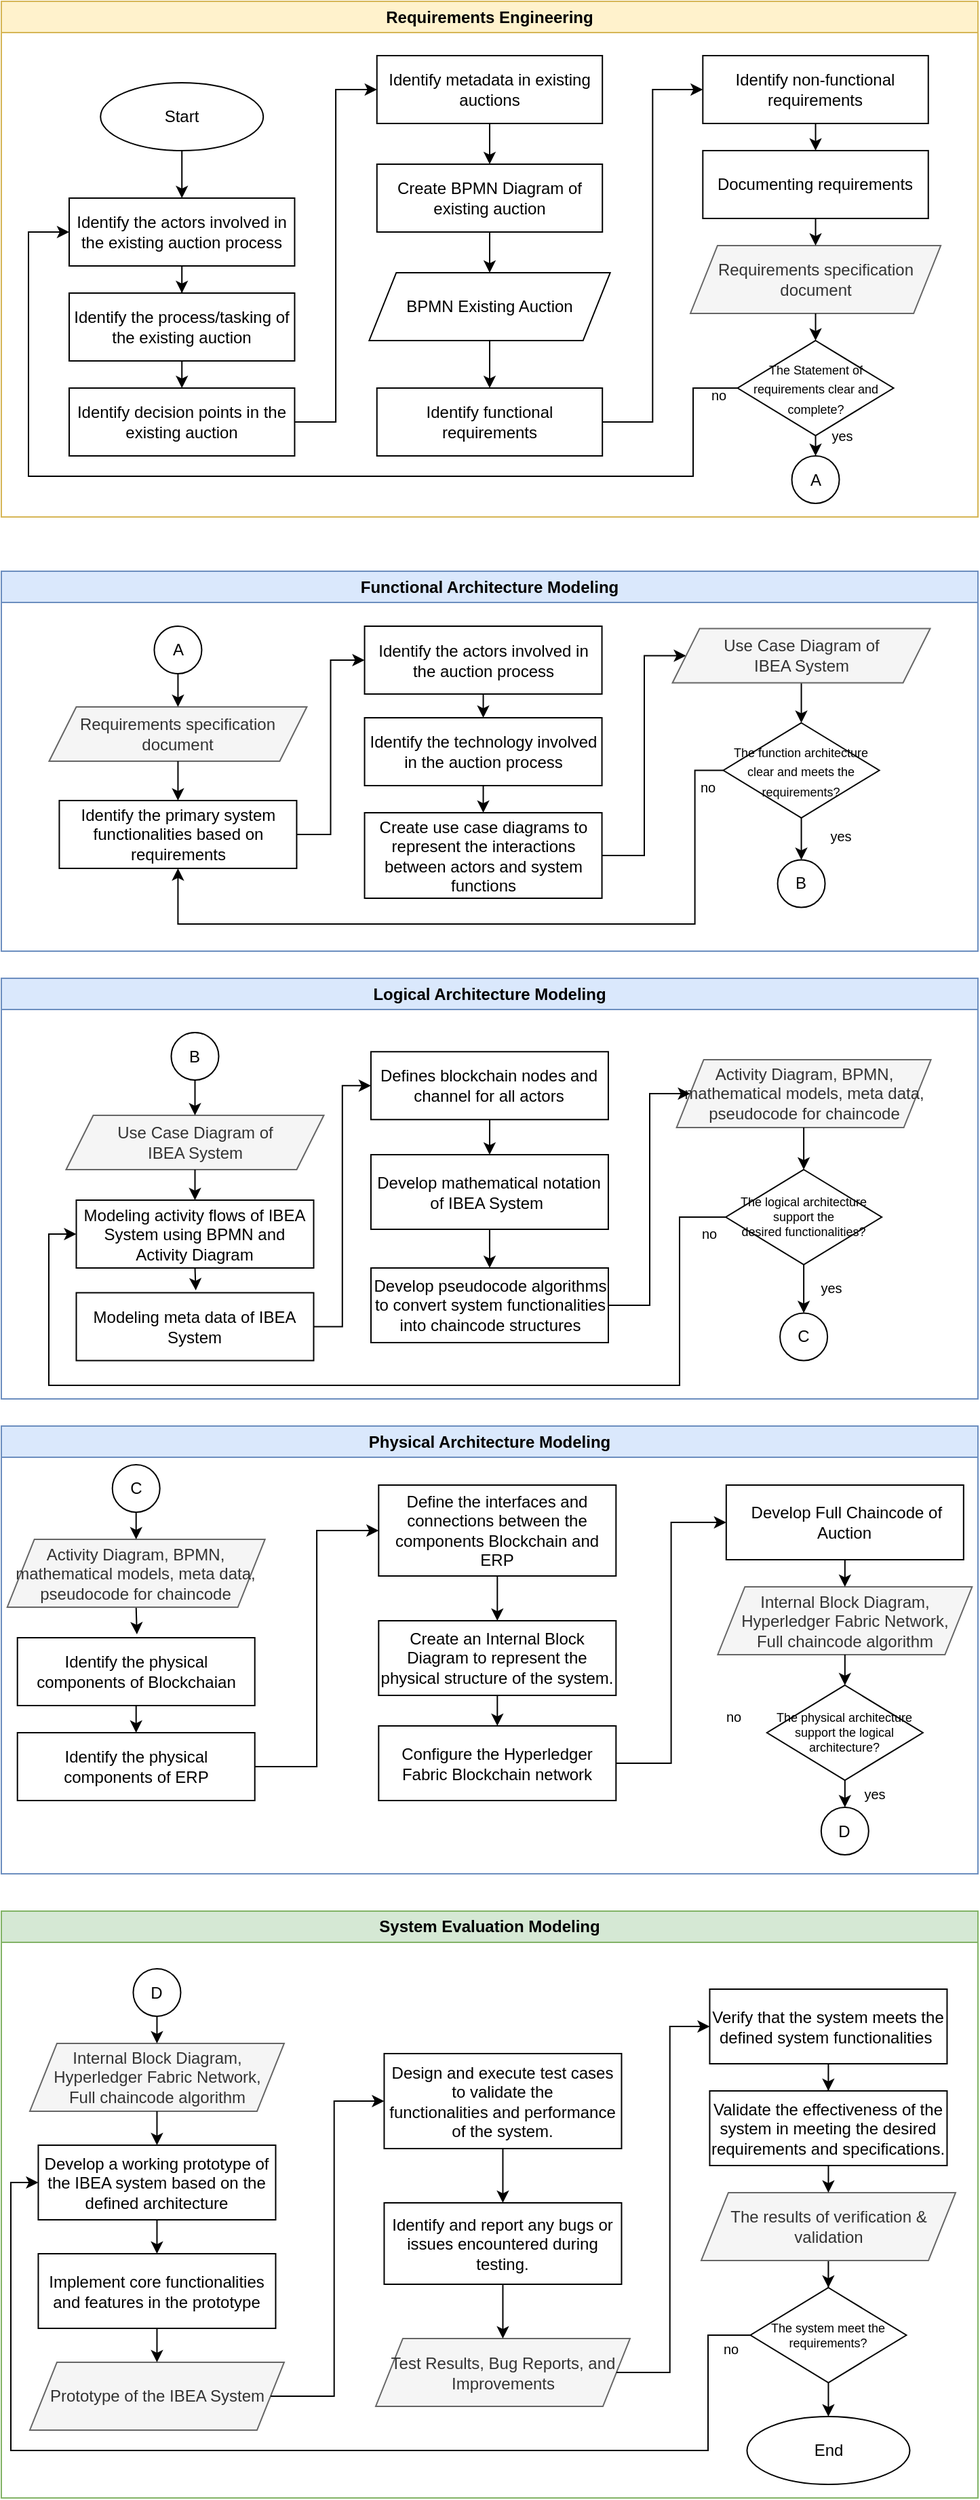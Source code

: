 <mxfile version="21.5.2" type="github">
  <diagram id="9HLhW9o5Pn7bnSsW2eLf" name="Page-1">
    <mxGraphModel dx="1400" dy="831" grid="1" gridSize="10" guides="1" tooltips="1" connect="1" arrows="1" fold="1" page="1" pageScale="1" pageWidth="850" pageHeight="1100" math="0" shadow="0">
      <root>
        <mxCell id="0" />
        <mxCell id="1" parent="0" />
        <mxCell id="Ch7uVPKcHcK4L7EG8idV-31" value="Functional Architecture Modeling" style="swimlane;whiteSpace=wrap;html=1;fillColor=#dae8fc;strokeColor=#6c8ebf;" vertex="1" parent="1">
          <mxGeometry x="330" y="500" width="720" height="280" as="geometry" />
        </mxCell>
        <mxCell id="Ch7uVPKcHcK4L7EG8idV-63" style="edgeStyle=elbowEdgeStyle;rounded=0;orthogonalLoop=1;jettySize=auto;html=1;exitX=1;exitY=0.5;exitDx=0;exitDy=0;entryX=0;entryY=0.5;entryDx=0;entryDy=0;" edge="1" parent="Ch7uVPKcHcK4L7EG8idV-31" source="fIBdzFH7qDZZ9BTydfWF-40" target="fIBdzFH7qDZZ9BTydfWF-50">
          <mxGeometry relative="1" as="geometry" />
        </mxCell>
        <mxCell id="fIBdzFH7qDZZ9BTydfWF-40" value="Create use case diagrams to represent the interactions between actors and system functions" style="rounded=0;whiteSpace=wrap;html=1;" parent="Ch7uVPKcHcK4L7EG8idV-31" vertex="1">
          <mxGeometry x="267.78" y="178" width="175" height="63" as="geometry" />
        </mxCell>
        <mxCell id="fIBdzFH7qDZZ9BTydfWF-42" value="A" style="ellipse;whiteSpace=wrap;html=1;aspect=fixed;" parent="Ch7uVPKcHcK4L7EG8idV-31" vertex="1">
          <mxGeometry x="112.72" y="40.5" width="35" height="35" as="geometry" />
        </mxCell>
        <mxCell id="fIBdzFH7qDZZ9BTydfWF-44" value="&lt;div&gt;Requirements specification document&lt;br&gt;&lt;/div&gt;" style="shape=parallelogram;perimeter=parallelogramPerimeter;whiteSpace=wrap;html=1;fixedSize=1;fillColor=#f5f5f5;fontColor=#333333;strokeColor=#666666;" parent="Ch7uVPKcHcK4L7EG8idV-31" vertex="1">
          <mxGeometry x="35.22" y="100" width="190" height="40" as="geometry" />
        </mxCell>
        <mxCell id="fIBdzFH7qDZZ9BTydfWF-41" style="edgeStyle=orthogonalEdgeStyle;rounded=0;orthogonalLoop=1;jettySize=auto;html=1;exitX=0.5;exitY=1;exitDx=0;exitDy=0;entryX=0.5;entryY=0;entryDx=0;entryDy=0;" parent="Ch7uVPKcHcK4L7EG8idV-31" source="fIBdzFH7qDZZ9BTydfWF-42" target="fIBdzFH7qDZZ9BTydfWF-44" edge="1">
          <mxGeometry relative="1" as="geometry" />
        </mxCell>
        <mxCell id="Ch7uVPKcHcK4L7EG8idV-59" style="edgeStyle=orthogonalEdgeStyle;rounded=0;orthogonalLoop=1;jettySize=auto;html=1;exitX=1;exitY=0.5;exitDx=0;exitDy=0;entryX=0;entryY=0.5;entryDx=0;entryDy=0;" edge="1" parent="Ch7uVPKcHcK4L7EG8idV-31" source="fIBdzFH7qDZZ9BTydfWF-46" target="fIBdzFH7qDZZ9BTydfWF-61">
          <mxGeometry relative="1" as="geometry" />
        </mxCell>
        <mxCell id="fIBdzFH7qDZZ9BTydfWF-46" value="Identify the primary system functionalities based on requirements" style="rounded=0;whiteSpace=wrap;html=1;" parent="Ch7uVPKcHcK4L7EG8idV-31" vertex="1">
          <mxGeometry x="42.72" y="169" width="175" height="50" as="geometry" />
        </mxCell>
        <mxCell id="fIBdzFH7qDZZ9BTydfWF-43" style="edgeStyle=orthogonalEdgeStyle;rounded=0;orthogonalLoop=1;jettySize=auto;html=1;exitX=0.5;exitY=1;exitDx=0;exitDy=0;entryX=0.5;entryY=0;entryDx=0;entryDy=0;" parent="Ch7uVPKcHcK4L7EG8idV-31" source="fIBdzFH7qDZZ9BTydfWF-44" target="fIBdzFH7qDZZ9BTydfWF-46" edge="1">
          <mxGeometry relative="1" as="geometry" />
        </mxCell>
        <mxCell id="Ch7uVPKcHcK4L7EG8idV-64" style="edgeStyle=orthogonalEdgeStyle;rounded=0;orthogonalLoop=1;jettySize=auto;html=1;exitX=0;exitY=0.5;exitDx=0;exitDy=0;entryX=0.5;entryY=1;entryDx=0;entryDy=0;" edge="1" parent="Ch7uVPKcHcK4L7EG8idV-31" source="fIBdzFH7qDZZ9BTydfWF-48" target="fIBdzFH7qDZZ9BTydfWF-46">
          <mxGeometry relative="1" as="geometry">
            <Array as="points">
              <mxPoint x="511.28" y="147" />
              <mxPoint x="511.28" y="260" />
              <mxPoint x="130.28" y="260" />
            </Array>
          </mxGeometry>
        </mxCell>
        <mxCell id="fIBdzFH7qDZZ9BTydfWF-48" value="&lt;font style=&quot;font-size: 9px;&quot;&gt;The function architecture&lt;br&gt;clear and meets the requirements?&lt;/font&gt;" style="rhombus;whiteSpace=wrap;html=1;" parent="Ch7uVPKcHcK4L7EG8idV-31" vertex="1">
          <mxGeometry x="532.28" y="111.75" width="115" height="70" as="geometry" />
        </mxCell>
        <mxCell id="fIBdzFH7qDZZ9BTydfWF-73" style="edgeStyle=orthogonalEdgeStyle;rounded=0;orthogonalLoop=1;jettySize=auto;html=1;exitX=0.5;exitY=1;exitDx=0;exitDy=0;entryX=0.5;entryY=0;entryDx=0;entryDy=0;" parent="Ch7uVPKcHcK4L7EG8idV-31" source="fIBdzFH7qDZZ9BTydfWF-50" target="fIBdzFH7qDZZ9BTydfWF-48" edge="1">
          <mxGeometry relative="1" as="geometry" />
        </mxCell>
        <mxCell id="fIBdzFH7qDZZ9BTydfWF-50" value="&lt;div&gt;Use Case Diagram of&lt;/div&gt;&lt;div&gt;IBEA System&lt;/div&gt;" style="shape=parallelogram;perimeter=parallelogramPerimeter;whiteSpace=wrap;html=1;fixedSize=1;fillColor=#f5f5f5;fontColor=#333333;strokeColor=#666666;" parent="Ch7uVPKcHcK4L7EG8idV-31" vertex="1">
          <mxGeometry x="494.78" y="42.25" width="190" height="40" as="geometry" />
        </mxCell>
        <mxCell id="fIBdzFH7qDZZ9BTydfWF-51" value="&lt;font style=&quot;font-size: 10px;&quot;&gt;yes&lt;/font&gt;" style="text;html=1;align=center;verticalAlign=middle;whiteSpace=wrap;rounded=0;" parent="Ch7uVPKcHcK4L7EG8idV-31" vertex="1">
          <mxGeometry x="607.28" y="185" width="23.5" height="20" as="geometry" />
        </mxCell>
        <mxCell id="fIBdzFH7qDZZ9BTydfWF-52" value="&lt;font style=&quot;font-size: 10px;&quot;&gt;no&lt;/font&gt;" style="text;html=1;align=center;verticalAlign=middle;whiteSpace=wrap;rounded=0;" parent="Ch7uVPKcHcK4L7EG8idV-31" vertex="1">
          <mxGeometry x="508.78" y="149" width="23.5" height="20" as="geometry" />
        </mxCell>
        <mxCell id="fIBdzFH7qDZZ9BTydfWF-61" value="Identify the actors involved in the auction process" style="rounded=0;whiteSpace=wrap;html=1;" parent="Ch7uVPKcHcK4L7EG8idV-31" vertex="1">
          <mxGeometry x="267.78" y="40.5" width="175" height="50" as="geometry" />
        </mxCell>
        <mxCell id="Ch7uVPKcHcK4L7EG8idV-60" style="edgeStyle=orthogonalEdgeStyle;rounded=0;orthogonalLoop=1;jettySize=auto;html=1;exitX=0.5;exitY=1;exitDx=0;exitDy=0;entryX=0.5;entryY=0;entryDx=0;entryDy=0;" edge="1" parent="Ch7uVPKcHcK4L7EG8idV-31" source="fIBdzFH7qDZZ9BTydfWF-62" target="fIBdzFH7qDZZ9BTydfWF-40">
          <mxGeometry relative="1" as="geometry" />
        </mxCell>
        <mxCell id="fIBdzFH7qDZZ9BTydfWF-62" value="Identify the technology involved in the auction process" style="rounded=0;whiteSpace=wrap;html=1;" parent="Ch7uVPKcHcK4L7EG8idV-31" vertex="1">
          <mxGeometry x="267.78" y="108" width="175" height="50" as="geometry" />
        </mxCell>
        <mxCell id="fIBdzFH7qDZZ9BTydfWF-69" style="edgeStyle=orthogonalEdgeStyle;rounded=0;orthogonalLoop=1;jettySize=auto;html=1;exitX=0.5;exitY=1;exitDx=0;exitDy=0;entryX=0.5;entryY=0;entryDx=0;entryDy=0;" parent="Ch7uVPKcHcK4L7EG8idV-31" source="fIBdzFH7qDZZ9BTydfWF-61" target="fIBdzFH7qDZZ9BTydfWF-62" edge="1">
          <mxGeometry relative="1" as="geometry" />
        </mxCell>
        <mxCell id="fIBdzFH7qDZZ9BTydfWF-104" value="B" style="ellipse;whiteSpace=wrap;html=1;aspect=fixed;" parent="Ch7uVPKcHcK4L7EG8idV-31" vertex="1">
          <mxGeometry x="572.28" y="212.75" width="35" height="35" as="geometry" />
        </mxCell>
        <mxCell id="fIBdzFH7qDZZ9BTydfWF-105" style="edgeStyle=orthogonalEdgeStyle;rounded=0;orthogonalLoop=1;jettySize=auto;html=1;exitX=0.5;exitY=1;exitDx=0;exitDy=0;entryX=0.5;entryY=0;entryDx=0;entryDy=0;" parent="Ch7uVPKcHcK4L7EG8idV-31" source="fIBdzFH7qDZZ9BTydfWF-48" target="fIBdzFH7qDZZ9BTydfWF-104" edge="1">
          <mxGeometry relative="1" as="geometry">
            <mxPoint x="590.203" y="202.0" as="targetPoint" />
          </mxGeometry>
        </mxCell>
        <mxCell id="Ch7uVPKcHcK4L7EG8idV-20" value="Requirements Engineering" style="swimlane;whiteSpace=wrap;html=1;fillColor=#fff2cc;strokeColor=#d6b656;" vertex="1" parent="1">
          <mxGeometry x="330" y="80" width="720" height="380" as="geometry" />
        </mxCell>
        <mxCell id="Ch7uVPKcHcK4L7EG8idV-159" style="edgeStyle=orthogonalEdgeStyle;rounded=0;orthogonalLoop=1;jettySize=auto;html=1;exitX=0.5;exitY=1;exitDx=0;exitDy=0;" edge="1" parent="Ch7uVPKcHcK4L7EG8idV-20" source="Ch7uVPKcHcK4L7EG8idV-5" target="Ch7uVPKcHcK4L7EG8idV-7">
          <mxGeometry relative="1" as="geometry" />
        </mxCell>
        <mxCell id="Ch7uVPKcHcK4L7EG8idV-5" value="Identify metadata in existing auctions" style="rounded=0;whiteSpace=wrap;html=1;labelBorderColor=none;" vertex="1" parent="Ch7uVPKcHcK4L7EG8idV-20">
          <mxGeometry x="276.88" y="40" width="166.22" height="50" as="geometry" />
        </mxCell>
        <mxCell id="Ch7uVPKcHcK4L7EG8idV-7" value="Create BPMN Diagram of existing auction" style="rounded=0;whiteSpace=wrap;html=1;labelBorderColor=none;" vertex="1" parent="Ch7uVPKcHcK4L7EG8idV-20">
          <mxGeometry x="276.89" y="120" width="166.22" height="50" as="geometry" />
        </mxCell>
        <mxCell id="Ch7uVPKcHcK4L7EG8idV-56" style="edgeStyle=orthogonalEdgeStyle;rounded=0;orthogonalLoop=1;jettySize=auto;html=1;exitX=0.5;exitY=1;exitDx=0;exitDy=0;entryX=0.5;entryY=0;entryDx=0;entryDy=0;" edge="1" parent="Ch7uVPKcHcK4L7EG8idV-20" source="Ch7uVPKcHcK4L7EG8idV-8" target="Ch7uVPKcHcK4L7EG8idV-9">
          <mxGeometry relative="1" as="geometry" />
        </mxCell>
        <mxCell id="Ch7uVPKcHcK4L7EG8idV-8" value="&lt;div&gt;BPMN Existing Auction&lt;/div&gt;" style="shape=parallelogram;perimeter=parallelogramPerimeter;whiteSpace=wrap;html=1;fixedSize=1;" vertex="1" parent="Ch7uVPKcHcK4L7EG8idV-20">
          <mxGeometry x="271.16" y="200" width="177.69" height="50" as="geometry" />
        </mxCell>
        <mxCell id="Ch7uVPKcHcK4L7EG8idV-25" style="edgeStyle=orthogonalEdgeStyle;rounded=0;orthogonalLoop=1;jettySize=auto;html=1;exitX=0.5;exitY=1;exitDx=0;exitDy=0;entryX=0.5;entryY=0;entryDx=0;entryDy=0;" edge="1" parent="Ch7uVPKcHcK4L7EG8idV-20" source="Ch7uVPKcHcK4L7EG8idV-7" target="Ch7uVPKcHcK4L7EG8idV-8">
          <mxGeometry relative="1" as="geometry" />
        </mxCell>
        <mxCell id="Ch7uVPKcHcK4L7EG8idV-69" style="edgeStyle=orthogonalEdgeStyle;rounded=0;orthogonalLoop=1;jettySize=auto;html=1;exitX=1;exitY=0.5;exitDx=0;exitDy=0;entryX=0;entryY=0.5;entryDx=0;entryDy=0;" edge="1" parent="Ch7uVPKcHcK4L7EG8idV-20" source="Ch7uVPKcHcK4L7EG8idV-9" target="Ch7uVPKcHcK4L7EG8idV-10">
          <mxGeometry relative="1" as="geometry" />
        </mxCell>
        <mxCell id="Ch7uVPKcHcK4L7EG8idV-9" value="Identify functional requirements" style="rounded=0;whiteSpace=wrap;html=1;labelBorderColor=none;" vertex="1" parent="Ch7uVPKcHcK4L7EG8idV-20">
          <mxGeometry x="276.88" y="285" width="166.22" height="50" as="geometry" />
        </mxCell>
        <mxCell id="Ch7uVPKcHcK4L7EG8idV-70" style="edgeStyle=orthogonalEdgeStyle;rounded=0;orthogonalLoop=1;jettySize=auto;html=1;exitX=0.5;exitY=1;exitDx=0;exitDy=0;entryX=0.5;entryY=0;entryDx=0;entryDy=0;" edge="1" parent="Ch7uVPKcHcK4L7EG8idV-20" source="Ch7uVPKcHcK4L7EG8idV-10" target="Ch7uVPKcHcK4L7EG8idV-12">
          <mxGeometry relative="1" as="geometry" />
        </mxCell>
        <mxCell id="Ch7uVPKcHcK4L7EG8idV-10" value="Identify non-functional requirements" style="rounded=0;whiteSpace=wrap;html=1;labelBorderColor=none;" vertex="1" parent="Ch7uVPKcHcK4L7EG8idV-20">
          <mxGeometry x="517.16" y="40" width="166.22" height="50" as="geometry" />
        </mxCell>
        <mxCell id="Ch7uVPKcHcK4L7EG8idV-12" value="Documenting requirements" style="rounded=0;whiteSpace=wrap;html=1;labelBorderColor=none;" vertex="1" parent="Ch7uVPKcHcK4L7EG8idV-20">
          <mxGeometry x="517.16" y="110" width="166.22" height="50" as="geometry" />
        </mxCell>
        <mxCell id="Ch7uVPKcHcK4L7EG8idV-16" value="A" style="ellipse;whiteSpace=wrap;html=1;aspect=fixed;rotation=0;" vertex="1" parent="Ch7uVPKcHcK4L7EG8idV-20">
          <mxGeometry x="582.77" y="335" width="35" height="35" as="geometry" />
        </mxCell>
        <mxCell id="Ch7uVPKcHcK4L7EG8idV-15" value="&lt;font style=&quot;font-size: 9px;&quot;&gt;The Statement of requirements clear and complete?&lt;/font&gt;" style="rhombus;whiteSpace=wrap;html=1;" vertex="1" parent="Ch7uVPKcHcK4L7EG8idV-20">
          <mxGeometry x="542.77" y="250" width="115" height="70" as="geometry" />
        </mxCell>
        <mxCell id="Ch7uVPKcHcK4L7EG8idV-14" style="edgeStyle=orthogonalEdgeStyle;rounded=0;orthogonalLoop=1;jettySize=auto;html=1;exitX=0.5;exitY=1;exitDx=0;exitDy=0;entryX=0.5;entryY=0;entryDx=0;entryDy=0;" edge="1" parent="Ch7uVPKcHcK4L7EG8idV-20" source="Ch7uVPKcHcK4L7EG8idV-15" target="Ch7uVPKcHcK4L7EG8idV-16">
          <mxGeometry relative="1" as="geometry" />
        </mxCell>
        <mxCell id="Ch7uVPKcHcK4L7EG8idV-11" value="Requirements specification document" style="shape=parallelogram;perimeter=parallelogramPerimeter;whiteSpace=wrap;html=1;fixedSize=1;fillColor=#f5f5f5;fontColor=#333333;strokeColor=#666666;" vertex="1" parent="Ch7uVPKcHcK4L7EG8idV-20">
          <mxGeometry x="507.98" y="180" width="184.58" height="50" as="geometry" />
        </mxCell>
        <mxCell id="Ch7uVPKcHcK4L7EG8idV-19" style="edgeStyle=orthogonalEdgeStyle;rounded=0;orthogonalLoop=1;jettySize=auto;html=1;exitX=0.5;exitY=1;exitDx=0;exitDy=0;entryX=0.5;entryY=0;entryDx=0;entryDy=0;" edge="1" parent="Ch7uVPKcHcK4L7EG8idV-20" source="Ch7uVPKcHcK4L7EG8idV-11" target="Ch7uVPKcHcK4L7EG8idV-15">
          <mxGeometry relative="1" as="geometry" />
        </mxCell>
        <mxCell id="Ch7uVPKcHcK4L7EG8idV-54" style="edgeStyle=orthogonalEdgeStyle;rounded=0;orthogonalLoop=1;jettySize=auto;html=1;exitX=0.5;exitY=1;exitDx=0;exitDy=0;entryX=0.5;entryY=0;entryDx=0;entryDy=0;" edge="1" parent="Ch7uVPKcHcK4L7EG8idV-20" source="Ch7uVPKcHcK4L7EG8idV-12" target="Ch7uVPKcHcK4L7EG8idV-11">
          <mxGeometry relative="1" as="geometry" />
        </mxCell>
        <mxCell id="Ch7uVPKcHcK4L7EG8idV-18" value="&lt;font style=&quot;font-size: 10px;&quot;&gt;no&lt;/font&gt;" style="text;html=1;align=center;verticalAlign=middle;whiteSpace=wrap;rounded=0;" vertex="1" parent="Ch7uVPKcHcK4L7EG8idV-20">
          <mxGeometry x="517.16" y="280" width="23.5" height="20" as="geometry" />
        </mxCell>
        <mxCell id="Ch7uVPKcHcK4L7EG8idV-17" value="&lt;font style=&quot;font-size: 10px;&quot;&gt;yes&lt;/font&gt;" style="text;html=1;align=center;verticalAlign=middle;whiteSpace=wrap;rounded=0;" vertex="1" parent="Ch7uVPKcHcK4L7EG8idV-20">
          <mxGeometry x="608.01" y="310" width="23.5" height="20" as="geometry" />
        </mxCell>
        <mxCell id="Ch7uVPKcHcK4L7EG8idV-2" value="Identify the actors involved in the existing auction process" style="rounded=0;whiteSpace=wrap;html=1;labelBorderColor=none;" vertex="1" parent="Ch7uVPKcHcK4L7EG8idV-20">
          <mxGeometry x="50" y="145" width="166.22" height="50" as="geometry" />
        </mxCell>
        <mxCell id="Ch7uVPKcHcK4L7EG8idV-30" style="edgeStyle=orthogonalEdgeStyle;rounded=0;orthogonalLoop=1;jettySize=auto;html=1;exitX=0;exitY=0.5;exitDx=0;exitDy=0;entryX=0;entryY=0.5;entryDx=0;entryDy=0;" edge="1" parent="Ch7uVPKcHcK4L7EG8idV-20" source="Ch7uVPKcHcK4L7EG8idV-15" target="Ch7uVPKcHcK4L7EG8idV-2">
          <mxGeometry relative="1" as="geometry">
            <Array as="points">
              <mxPoint x="510" y="285" />
              <mxPoint x="510" y="350" />
              <mxPoint x="20" y="350" />
              <mxPoint x="20" y="170" />
            </Array>
          </mxGeometry>
        </mxCell>
        <mxCell id="Ch7uVPKcHcK4L7EG8idV-3" value="Identify the process/tasking of the existing auction" style="rounded=0;whiteSpace=wrap;html=1;labelBorderColor=none;" vertex="1" parent="Ch7uVPKcHcK4L7EG8idV-20">
          <mxGeometry x="50" y="215" width="166.22" height="50" as="geometry" />
        </mxCell>
        <mxCell id="Ch7uVPKcHcK4L7EG8idV-21" style="edgeStyle=orthogonalEdgeStyle;rounded=0;orthogonalLoop=1;jettySize=auto;html=1;exitX=0.5;exitY=1;exitDx=0;exitDy=0;" edge="1" parent="Ch7uVPKcHcK4L7EG8idV-20" source="Ch7uVPKcHcK4L7EG8idV-2" target="Ch7uVPKcHcK4L7EG8idV-3">
          <mxGeometry relative="1" as="geometry" />
        </mxCell>
        <mxCell id="Ch7uVPKcHcK4L7EG8idV-71" style="edgeStyle=orthogonalEdgeStyle;rounded=0;orthogonalLoop=1;jettySize=auto;html=1;exitX=1;exitY=0.5;exitDx=0;exitDy=0;entryX=0;entryY=0.5;entryDx=0;entryDy=0;" edge="1" parent="Ch7uVPKcHcK4L7EG8idV-20" source="Ch7uVPKcHcK4L7EG8idV-4" target="Ch7uVPKcHcK4L7EG8idV-5">
          <mxGeometry relative="1" as="geometry" />
        </mxCell>
        <mxCell id="Ch7uVPKcHcK4L7EG8idV-4" value="Identify decision points in the existing auction" style="rounded=0;whiteSpace=wrap;html=1;labelBorderColor=none;" vertex="1" parent="Ch7uVPKcHcK4L7EG8idV-20">
          <mxGeometry x="50" y="285" width="166.22" height="50" as="geometry" />
        </mxCell>
        <mxCell id="Ch7uVPKcHcK4L7EG8idV-22" style="edgeStyle=orthogonalEdgeStyle;rounded=0;orthogonalLoop=1;jettySize=auto;html=1;exitX=0.5;exitY=1;exitDx=0;exitDy=0;entryX=0.5;entryY=0;entryDx=0;entryDy=0;" edge="1" parent="Ch7uVPKcHcK4L7EG8idV-20" source="Ch7uVPKcHcK4L7EG8idV-3" target="Ch7uVPKcHcK4L7EG8idV-4">
          <mxGeometry relative="1" as="geometry" />
        </mxCell>
        <mxCell id="Ch7uVPKcHcK4L7EG8idV-66" style="edgeStyle=orthogonalEdgeStyle;rounded=0;orthogonalLoop=1;jettySize=auto;html=1;exitX=0.5;exitY=1;exitDx=0;exitDy=0;entryX=0.5;entryY=0;entryDx=0;entryDy=0;" edge="1" parent="Ch7uVPKcHcK4L7EG8idV-20" source="Ch7uVPKcHcK4L7EG8idV-1" target="Ch7uVPKcHcK4L7EG8idV-2">
          <mxGeometry relative="1" as="geometry" />
        </mxCell>
        <mxCell id="Ch7uVPKcHcK4L7EG8idV-1" value="Start" style="ellipse;whiteSpace=wrap;html=1;" vertex="1" parent="Ch7uVPKcHcK4L7EG8idV-20">
          <mxGeometry x="73.11" y="60" width="120" height="50" as="geometry" />
        </mxCell>
        <mxCell id="Ch7uVPKcHcK4L7EG8idV-143" value="Logical Architecture Modeling" style="swimlane;whiteSpace=wrap;html=1;fillColor=#dae8fc;strokeColor=#6c8ebf;" vertex="1" parent="1">
          <mxGeometry x="330" y="800" width="720" height="310" as="geometry">
            <mxRectangle x="330" y="800" width="210" height="30" as="alternateBounds" />
          </mxGeometry>
        </mxCell>
        <mxCell id="fIBdzFH7qDZZ9BTydfWF-77" value="Activity Diagram, BPMN, mathematical models, meta data,&lt;br&gt;pseudocode for chaincode" style="shape=parallelogram;perimeter=parallelogramPerimeter;whiteSpace=wrap;html=1;fixedSize=1;fillColor=#f5f5f5;fontColor=#333333;strokeColor=#666666;" parent="Ch7uVPKcHcK4L7EG8idV-143" vertex="1">
          <mxGeometry x="497.81" y="60.0" width="187.5" height="50" as="geometry" />
        </mxCell>
        <mxCell id="fIBdzFH7qDZZ9BTydfWF-79" value="&lt;div style=&quot;border-color: var(--border-color);&quot;&gt;Use Case Diagram of&lt;/div&gt;&lt;div style=&quot;border-color: var(--border-color);&quot;&gt;IBEA System&lt;/div&gt;" style="shape=parallelogram;perimeter=parallelogramPerimeter;whiteSpace=wrap;html=1;fixedSize=1;fillColor=#f5f5f5;fontColor=#333333;strokeColor=#666666;" parent="Ch7uVPKcHcK4L7EG8idV-143" vertex="1">
          <mxGeometry x="47.75" y="101.0" width="190" height="40" as="geometry" />
        </mxCell>
        <mxCell id="fIBdzFH7qDZZ9BTydfWF-109" style="edgeStyle=orthogonalEdgeStyle;rounded=0;orthogonalLoop=1;jettySize=auto;html=1;exitX=0.5;exitY=1;exitDx=0;exitDy=0;" parent="Ch7uVPKcHcK4L7EG8idV-143" source="fIBdzFH7qDZZ9BTydfWF-81" edge="1">
          <mxGeometry relative="1" as="geometry">
            <mxPoint x="143.338" y="230.0" as="targetPoint" />
          </mxGeometry>
        </mxCell>
        <mxCell id="fIBdzFH7qDZZ9BTydfWF-81" value="Modeling activity flows of IBEA System using BPMN and Activity Diagram" style="rounded=0;whiteSpace=wrap;html=1;" parent="Ch7uVPKcHcK4L7EG8idV-143" vertex="1">
          <mxGeometry x="55.25" y="163.5" width="175" height="50" as="geometry" />
        </mxCell>
        <mxCell id="fIBdzFH7qDZZ9BTydfWF-78" style="edgeStyle=orthogonalEdgeStyle;rounded=0;orthogonalLoop=1;jettySize=auto;html=1;exitX=0.5;exitY=1;exitDx=0;exitDy=0;entryX=0.5;entryY=0;entryDx=0;entryDy=0;" parent="Ch7uVPKcHcK4L7EG8idV-143" source="fIBdzFH7qDZZ9BTydfWF-79" target="fIBdzFH7qDZZ9BTydfWF-81" edge="1">
          <mxGeometry relative="1" as="geometry">
            <mxPoint x="143.338" y="161.0" as="targetPoint" />
          </mxGeometry>
        </mxCell>
        <mxCell id="fIBdzFH7qDZZ9BTydfWF-83" value="Develop mathematical notation of IBEA System&amp;nbsp;" style="rounded=0;whiteSpace=wrap;html=1;" parent="Ch7uVPKcHcK4L7EG8idV-143" vertex="1">
          <mxGeometry x="272.47" y="130.0" width="175" height="55" as="geometry" />
        </mxCell>
        <mxCell id="fIBdzFH7qDZZ9BTydfWF-113" style="edgeStyle=orthogonalEdgeStyle;rounded=0;orthogonalLoop=1;jettySize=auto;html=1;exitX=1;exitY=0.5;exitDx=0;exitDy=0;entryX=0;entryY=0.5;entryDx=0;entryDy=0;" parent="Ch7uVPKcHcK4L7EG8idV-143" source="fIBdzFH7qDZZ9BTydfWF-85" target="fIBdzFH7qDZZ9BTydfWF-77" edge="1">
          <mxGeometry relative="1" as="geometry">
            <Array as="points">
              <mxPoint x="478" y="241" />
              <mxPoint x="478" y="85" />
            </Array>
          </mxGeometry>
        </mxCell>
        <mxCell id="fIBdzFH7qDZZ9BTydfWF-85" value="Develop pseudocode algorithms to convert system&amp;nbsp;functionalities into chaincode structures" style="rounded=0;whiteSpace=wrap;html=1;" parent="Ch7uVPKcHcK4L7EG8idV-143" vertex="1">
          <mxGeometry x="272.5" y="213.5" width="175" height="55" as="geometry" />
        </mxCell>
        <mxCell id="fIBdzFH7qDZZ9BTydfWF-112" style="edgeStyle=orthogonalEdgeStyle;rounded=0;orthogonalLoop=1;jettySize=auto;html=1;exitX=0.5;exitY=1;exitDx=0;exitDy=0;entryX=0.5;entryY=0;entryDx=0;entryDy=0;" parent="Ch7uVPKcHcK4L7EG8idV-143" source="fIBdzFH7qDZZ9BTydfWF-83" target="fIBdzFH7qDZZ9BTydfWF-85" edge="1">
          <mxGeometry relative="1" as="geometry" />
        </mxCell>
        <mxCell id="fIBdzFH7qDZZ9BTydfWF-103" style="edgeStyle=orthogonalEdgeStyle;rounded=0;orthogonalLoop=1;jettySize=auto;html=1;exitX=0;exitY=0.5;exitDx=0;exitDy=0;entryX=0;entryY=0.5;entryDx=0;entryDy=0;" parent="Ch7uVPKcHcK4L7EG8idV-143" source="fIBdzFH7qDZZ9BTydfWF-86" target="fIBdzFH7qDZZ9BTydfWF-81" edge="1">
          <mxGeometry relative="1" as="geometry">
            <Array as="points">
              <mxPoint x="500" y="176" />
              <mxPoint x="500" y="300" />
              <mxPoint x="35" y="300" />
              <mxPoint x="35" y="189" />
            </Array>
          </mxGeometry>
        </mxCell>
        <mxCell id="fIBdzFH7qDZZ9BTydfWF-86" value="The logical architecture support the desired&amp;nbsp;functionalities?" style="rhombus;whiteSpace=wrap;html=1;fontSize=9;" parent="Ch7uVPKcHcK4L7EG8idV-143" vertex="1">
          <mxGeometry x="534.06" y="141.0" width="115" height="70" as="geometry" />
        </mxCell>
        <mxCell id="fIBdzFH7qDZZ9BTydfWF-76" style="edgeStyle=orthogonalEdgeStyle;rounded=0;orthogonalLoop=1;jettySize=auto;html=1;exitX=0.5;exitY=1;exitDx=0;exitDy=0;entryX=0.5;entryY=0;entryDx=0;entryDy=0;" parent="Ch7uVPKcHcK4L7EG8idV-143" source="fIBdzFH7qDZZ9BTydfWF-77" target="fIBdzFH7qDZZ9BTydfWF-86" edge="1">
          <mxGeometry relative="1" as="geometry" />
        </mxCell>
        <mxCell id="fIBdzFH7qDZZ9BTydfWF-87" value="&lt;font style=&quot;font-size: 10px;&quot;&gt;yes&lt;/font&gt;" style="text;html=1;align=center;verticalAlign=middle;whiteSpace=wrap;rounded=0;" parent="Ch7uVPKcHcK4L7EG8idV-143" vertex="1">
          <mxGeometry x="600" y="218.38" width="23.5" height="20" as="geometry" />
        </mxCell>
        <mxCell id="fIBdzFH7qDZZ9BTydfWF-88" value="&lt;font style=&quot;font-size: 10px;&quot;&gt;no&lt;/font&gt;" style="text;html=1;align=center;verticalAlign=middle;whiteSpace=wrap;rounded=0;" parent="Ch7uVPKcHcK4L7EG8idV-143" vertex="1">
          <mxGeometry x="510.0" y="177.63" width="23.5" height="20" as="geometry" />
        </mxCell>
        <mxCell id="fIBdzFH7qDZZ9BTydfWF-90" value="Modeling meta data of IBEA System" style="rounded=0;whiteSpace=wrap;html=1;" parent="Ch7uVPKcHcK4L7EG8idV-143" vertex="1">
          <mxGeometry x="55.25" y="231.75" width="175" height="50" as="geometry" />
        </mxCell>
        <mxCell id="fIBdzFH7qDZZ9BTydfWF-116" style="edgeStyle=orthogonalEdgeStyle;rounded=0;orthogonalLoop=1;jettySize=auto;html=1;entryX=0.5;entryY=0;entryDx=0;entryDy=0;" parent="Ch7uVPKcHcK4L7EG8idV-143" source="fIBdzFH7qDZZ9BTydfWF-91" target="fIBdzFH7qDZZ9BTydfWF-83" edge="1">
          <mxGeometry relative="1" as="geometry" />
        </mxCell>
        <mxCell id="fIBdzFH7qDZZ9BTydfWF-91" value="Defines blockchain nodes and channel for all actors" style="rounded=0;whiteSpace=wrap;html=1;" parent="Ch7uVPKcHcK4L7EG8idV-143" vertex="1">
          <mxGeometry x="272.47" y="54.13" width="175" height="50" as="geometry" />
        </mxCell>
        <mxCell id="fIBdzFH7qDZZ9BTydfWF-110" style="edgeStyle=orthogonalEdgeStyle;rounded=0;orthogonalLoop=1;jettySize=auto;html=1;exitX=1;exitY=0.5;exitDx=0;exitDy=0;entryX=0;entryY=0.5;entryDx=0;entryDy=0;" parent="Ch7uVPKcHcK4L7EG8idV-143" source="fIBdzFH7qDZZ9BTydfWF-90" target="fIBdzFH7qDZZ9BTydfWF-91" edge="1">
          <mxGeometry relative="1" as="geometry" />
        </mxCell>
        <mxCell id="fIBdzFH7qDZZ9BTydfWF-100" value="C" style="ellipse;whiteSpace=wrap;html=1;aspect=fixed;" parent="Ch7uVPKcHcK4L7EG8idV-143" vertex="1">
          <mxGeometry x="574.06" y="246.75" width="35" height="35" as="geometry" />
        </mxCell>
        <mxCell id="fIBdzFH7qDZZ9BTydfWF-101" style="edgeStyle=orthogonalEdgeStyle;rounded=0;orthogonalLoop=1;jettySize=auto;html=1;exitX=0.5;exitY=1;exitDx=0;exitDy=0;entryX=0.5;entryY=0;entryDx=0;entryDy=0;" parent="Ch7uVPKcHcK4L7EG8idV-143" source="fIBdzFH7qDZZ9BTydfWF-86" target="fIBdzFH7qDZZ9BTydfWF-100" edge="1">
          <mxGeometry relative="1" as="geometry" />
        </mxCell>
        <mxCell id="fIBdzFH7qDZZ9BTydfWF-108" style="edgeStyle=orthogonalEdgeStyle;rounded=0;orthogonalLoop=1;jettySize=auto;html=1;exitX=0.5;exitY=1;exitDx=0;exitDy=0;entryX=0.5;entryY=0;entryDx=0;entryDy=0;" parent="Ch7uVPKcHcK4L7EG8idV-143" source="fIBdzFH7qDZZ9BTydfWF-106" target="fIBdzFH7qDZZ9BTydfWF-79" edge="1">
          <mxGeometry relative="1" as="geometry" />
        </mxCell>
        <mxCell id="fIBdzFH7qDZZ9BTydfWF-106" value="B" style="ellipse;whiteSpace=wrap;html=1;aspect=fixed;" parent="Ch7uVPKcHcK4L7EG8idV-143" vertex="1">
          <mxGeometry x="125.25" y="40.0" width="35" height="35" as="geometry" />
        </mxCell>
        <mxCell id="Ch7uVPKcHcK4L7EG8idV-147" value="Physical Architecture Modeling" style="swimlane;whiteSpace=wrap;html=1;fillColor=#dae8fc;strokeColor=#6c8ebf;" vertex="1" parent="1">
          <mxGeometry x="330" y="1130" width="720" height="330" as="geometry" />
        </mxCell>
        <mxCell id="hCjjelzhOeql4R-USYPA-57" value="Internal Block Diagram, Hyperledger Fabric Network,&lt;br&gt;Full chaincode algorithm" style="shape=parallelogram;perimeter=parallelogramPerimeter;whiteSpace=wrap;html=1;fixedSize=1;fillColor=#f5f5f5;fontColor=#333333;strokeColor=#666666;" parent="Ch7uVPKcHcK4L7EG8idV-147" vertex="1">
          <mxGeometry x="528.16" y="118.5" width="187.5" height="50" as="geometry" />
        </mxCell>
        <mxCell id="hCjjelzhOeql4R-USYPA-58" style="edgeStyle=orthogonalEdgeStyle;rounded=0;orthogonalLoop=1;jettySize=auto;html=1;exitX=0.5;exitY=1;exitDx=0;exitDy=0;" parent="Ch7uVPKcHcK4L7EG8idV-147" source="hCjjelzhOeql4R-USYPA-59" edge="1">
          <mxGeometry relative="1" as="geometry">
            <mxPoint x="99.938" y="153.5" as="targetPoint" />
          </mxGeometry>
        </mxCell>
        <mxCell id="hCjjelzhOeql4R-USYPA-59" value="Activity Diagram, BPMN, mathematical models, meta data,&lt;br style=&quot;border-color: var(--border-color);&quot;&gt;pseudocode for chaincode" style="shape=parallelogram;perimeter=parallelogramPerimeter;whiteSpace=wrap;html=1;fixedSize=1;fillColor=#f5f5f5;fontColor=#333333;strokeColor=#666666;" parent="Ch7uVPKcHcK4L7EG8idV-147" vertex="1">
          <mxGeometry x="4.35" y="83.5" width="190" height="50" as="geometry" />
        </mxCell>
        <mxCell id="hCjjelzhOeql4R-USYPA-61" value="Identify the physical components of Blockchaian" style="rounded=0;whiteSpace=wrap;html=1;" parent="Ch7uVPKcHcK4L7EG8idV-147" vertex="1">
          <mxGeometry x="11.85" y="156" width="175" height="50" as="geometry" />
        </mxCell>
        <mxCell id="hCjjelzhOeql4R-USYPA-63" value="Define the interfaces and connections between the components Blockchain and ERP" style="rounded=0;whiteSpace=wrap;html=1;" parent="Ch7uVPKcHcK4L7EG8idV-147" vertex="1">
          <mxGeometry x="278.16" y="43.5" width="175" height="67" as="geometry" />
        </mxCell>
        <mxCell id="hCjjelzhOeql4R-USYPA-65" value="Create an Internal Block Diagram to represent the physical structure of the system." style="rounded=0;whiteSpace=wrap;html=1;" parent="Ch7uVPKcHcK4L7EG8idV-147" vertex="1">
          <mxGeometry x="278.16" y="143.5" width="175" height="55" as="geometry" />
        </mxCell>
        <mxCell id="Ch7uVPKcHcK4L7EG8idV-153" style="edgeStyle=orthogonalEdgeStyle;rounded=0;orthogonalLoop=1;jettySize=auto;html=1;exitX=0.5;exitY=1;exitDx=0;exitDy=0;entryX=0.5;entryY=0;entryDx=0;entryDy=0;" edge="1" parent="Ch7uVPKcHcK4L7EG8idV-147" source="hCjjelzhOeql4R-USYPA-63" target="hCjjelzhOeql4R-USYPA-65">
          <mxGeometry relative="1" as="geometry" />
        </mxCell>
        <mxCell id="hCjjelzhOeql4R-USYPA-67" value="The physical architecture support the logical architecture?" style="rhombus;whiteSpace=wrap;html=1;fontSize=9;" parent="Ch7uVPKcHcK4L7EG8idV-147" vertex="1">
          <mxGeometry x="564.41" y="191" width="115" height="70" as="geometry" />
        </mxCell>
        <mxCell id="Ch7uVPKcHcK4L7EG8idV-156" style="edgeStyle=orthogonalEdgeStyle;rounded=0;orthogonalLoop=1;jettySize=auto;html=1;exitX=0.5;exitY=1;exitDx=0;exitDy=0;entryX=0.5;entryY=0;entryDx=0;entryDy=0;" edge="1" parent="Ch7uVPKcHcK4L7EG8idV-147" source="hCjjelzhOeql4R-USYPA-57" target="hCjjelzhOeql4R-USYPA-67">
          <mxGeometry relative="1" as="geometry" />
        </mxCell>
        <mxCell id="hCjjelzhOeql4R-USYPA-68" value="Configure the Hyperledger Fabric Blockchain network" style="rounded=0;whiteSpace=wrap;html=1;" parent="Ch7uVPKcHcK4L7EG8idV-147" vertex="1">
          <mxGeometry x="278.16" y="221" width="175" height="55" as="geometry" />
        </mxCell>
        <mxCell id="fIBdzFH7qDZZ9BTydfWF-32" style="edgeStyle=orthogonalEdgeStyle;rounded=0;orthogonalLoop=1;jettySize=auto;html=1;exitX=0.5;exitY=1;exitDx=0;exitDy=0;entryX=0.5;entryY=0;entryDx=0;entryDy=0;" parent="Ch7uVPKcHcK4L7EG8idV-147" source="hCjjelzhOeql4R-USYPA-65" target="hCjjelzhOeql4R-USYPA-68" edge="1">
          <mxGeometry relative="1" as="geometry" />
        </mxCell>
        <mxCell id="hCjjelzhOeql4R-USYPA-73" value="D" style="ellipse;whiteSpace=wrap;html=1;aspect=fixed;" parent="Ch7uVPKcHcK4L7EG8idV-147" vertex="1">
          <mxGeometry x="604.41" y="281" width="35" height="35" as="geometry" />
        </mxCell>
        <mxCell id="Ch7uVPKcHcK4L7EG8idV-150" style="edgeStyle=orthogonalEdgeStyle;rounded=0;orthogonalLoop=1;jettySize=auto;html=1;exitX=0.5;exitY=1;exitDx=0;exitDy=0;entryX=0.5;entryY=0;entryDx=0;entryDy=0;" edge="1" parent="Ch7uVPKcHcK4L7EG8idV-147" source="hCjjelzhOeql4R-USYPA-67" target="hCjjelzhOeql4R-USYPA-73">
          <mxGeometry relative="1" as="geometry" />
        </mxCell>
        <mxCell id="hCjjelzhOeql4R-USYPA-118" value="&lt;font style=&quot;font-size: 10px;&quot;&gt;yes&lt;/font&gt;" style="text;html=1;align=center;verticalAlign=middle;whiteSpace=wrap;rounded=0;" parent="Ch7uVPKcHcK4L7EG8idV-147" vertex="1">
          <mxGeometry x="631.82" y="261" width="23.5" height="20" as="geometry" />
        </mxCell>
        <mxCell id="hCjjelzhOeql4R-USYPA-119" value="&lt;font style=&quot;font-size: 10px;&quot;&gt;no&lt;/font&gt;" style="text;html=1;align=center;verticalAlign=middle;whiteSpace=wrap;rounded=0;" parent="Ch7uVPKcHcK4L7EG8idV-147" vertex="1">
          <mxGeometry x="528.16" y="204" width="23.5" height="20" as="geometry" />
        </mxCell>
        <mxCell id="fIBdzFH7qDZZ9BTydfWF-118" style="edgeStyle=orthogonalEdgeStyle;rounded=0;orthogonalLoop=1;jettySize=auto;html=1;exitX=0.5;exitY=1;exitDx=0;exitDy=0;entryX=0.5;entryY=0;entryDx=0;entryDy=0;" parent="Ch7uVPKcHcK4L7EG8idV-147" source="fIBdzFH7qDZZ9BTydfWF-117" target="hCjjelzhOeql4R-USYPA-59" edge="1">
          <mxGeometry relative="1" as="geometry" />
        </mxCell>
        <mxCell id="fIBdzFH7qDZZ9BTydfWF-117" value="C" style="ellipse;whiteSpace=wrap;html=1;aspect=fixed;" parent="Ch7uVPKcHcK4L7EG8idV-147" vertex="1">
          <mxGeometry x="81.85" y="28.5" width="35" height="35" as="geometry" />
        </mxCell>
        <mxCell id="Ch7uVPKcHcK4L7EG8idV-152" style="edgeStyle=orthogonalEdgeStyle;rounded=0;orthogonalLoop=1;jettySize=auto;html=1;exitX=1;exitY=0.5;exitDx=0;exitDy=0;entryX=0;entryY=0.5;entryDx=0;entryDy=0;" edge="1" parent="Ch7uVPKcHcK4L7EG8idV-147" source="fIBdzFH7qDZZ9BTydfWF-124" target="hCjjelzhOeql4R-USYPA-63">
          <mxGeometry relative="1" as="geometry" />
        </mxCell>
        <mxCell id="fIBdzFH7qDZZ9BTydfWF-124" value="Identify the physical components of ERP" style="rounded=0;whiteSpace=wrap;html=1;" parent="Ch7uVPKcHcK4L7EG8idV-147" vertex="1">
          <mxGeometry x="11.85" y="226" width="175" height="50" as="geometry" />
        </mxCell>
        <mxCell id="Ch7uVPKcHcK4L7EG8idV-151" style="edgeStyle=orthogonalEdgeStyle;rounded=0;orthogonalLoop=1;jettySize=auto;html=1;exitX=0.5;exitY=1;exitDx=0;exitDy=0;entryX=0.5;entryY=0;entryDx=0;entryDy=0;" edge="1" parent="Ch7uVPKcHcK4L7EG8idV-147" source="hCjjelzhOeql4R-USYPA-61" target="fIBdzFH7qDZZ9BTydfWF-124">
          <mxGeometry relative="1" as="geometry" />
        </mxCell>
        <mxCell id="Ch7uVPKcHcK4L7EG8idV-155" style="edgeStyle=orthogonalEdgeStyle;rounded=0;orthogonalLoop=1;jettySize=auto;html=1;exitX=0.5;exitY=1;exitDx=0;exitDy=0;entryX=0.5;entryY=0;entryDx=0;entryDy=0;" edge="1" parent="Ch7uVPKcHcK4L7EG8idV-147" source="fIBdzFH7qDZZ9BTydfWF-125" target="hCjjelzhOeql4R-USYPA-57">
          <mxGeometry relative="1" as="geometry" />
        </mxCell>
        <mxCell id="fIBdzFH7qDZZ9BTydfWF-125" value="&amp;nbsp;Develop Full Chaincode of Auction" style="rounded=0;whiteSpace=wrap;html=1;" parent="Ch7uVPKcHcK4L7EG8idV-147" vertex="1">
          <mxGeometry x="534.41" y="43.5" width="175" height="55" as="geometry" />
        </mxCell>
        <mxCell id="Ch7uVPKcHcK4L7EG8idV-154" style="edgeStyle=orthogonalEdgeStyle;rounded=0;orthogonalLoop=1;jettySize=auto;html=1;exitX=1;exitY=0.5;exitDx=0;exitDy=0;entryX=0;entryY=0.5;entryDx=0;entryDy=0;" edge="1" parent="Ch7uVPKcHcK4L7EG8idV-147" source="hCjjelzhOeql4R-USYPA-68" target="fIBdzFH7qDZZ9BTydfWF-125">
          <mxGeometry relative="1" as="geometry" />
        </mxCell>
        <mxCell id="Ch7uVPKcHcK4L7EG8idV-158" value="System Evaluation Modeling" style="swimlane;whiteSpace=wrap;html=1;fillColor=#d5e8d4;strokeColor=#82b366;" vertex="1" parent="1">
          <mxGeometry x="330" y="1487.5" width="720" height="432.5" as="geometry" />
        </mxCell>
        <mxCell id="5jKje8F0iwKBfb8MLztT-16" value="End" style="ellipse;whiteSpace=wrap;html=1;" parent="Ch7uVPKcHcK4L7EG8idV-158" vertex="1">
          <mxGeometry x="549.73" y="372.5" width="120" height="50" as="geometry" />
        </mxCell>
        <mxCell id="hCjjelzhOeql4R-USYPA-60" style="edgeStyle=orthogonalEdgeStyle;rounded=0;orthogonalLoop=1;jettySize=auto;html=1;exitX=0.5;exitY=1;exitDx=0;exitDy=0;entryX=0.5;entryY=0;entryDx=0;entryDy=0;" parent="Ch7uVPKcHcK4L7EG8idV-158" edge="1">
          <mxGeometry relative="1" as="geometry">
            <mxPoint x="652.73" y="75" as="sourcePoint" />
            <mxPoint x="652.73" y="102.5" as="targetPoint" />
          </mxGeometry>
        </mxCell>
        <mxCell id="hCjjelzhOeql4R-USYPA-62" style="edgeStyle=orthogonalEdgeStyle;rounded=0;orthogonalLoop=1;jettySize=auto;html=1;exitX=0.5;exitY=1;exitDx=0;exitDy=0;entryX=0.5;entryY=0;entryDx=0;entryDy=0;" parent="Ch7uVPKcHcK4L7EG8idV-158" edge="1">
          <mxGeometry relative="1" as="geometry">
            <mxPoint x="652.73" y="157.5" as="sourcePoint" />
            <mxPoint x="652.73" y="182.5" as="targetPoint" />
          </mxGeometry>
        </mxCell>
        <mxCell id="hCjjelzhOeql4R-USYPA-70" style="edgeStyle=orthogonalEdgeStyle;rounded=0;orthogonalLoop=1;jettySize=auto;html=1;exitX=0.5;exitY=1;exitDx=0;exitDy=0;entryX=0.5;entryY=0;entryDx=0;entryDy=0;" parent="Ch7uVPKcHcK4L7EG8idV-158" edge="1">
          <mxGeometry relative="1" as="geometry">
            <mxPoint x="652.73" y="237.5" as="sourcePoint" />
            <mxPoint x="652.73" y="257.5" as="targetPoint" />
          </mxGeometry>
        </mxCell>
        <mxCell id="hCjjelzhOeql4R-USYPA-76" value="Internal Block Diagram, Hyperledger Fabric Network,&lt;br&gt;Full chaincode algorithm" style="shape=parallelogram;perimeter=parallelogramPerimeter;whiteSpace=wrap;html=1;fixedSize=1;fillColor=#f5f5f5;fontColor=#333333;strokeColor=#666666;" parent="Ch7uVPKcHcK4L7EG8idV-158" vertex="1">
          <mxGeometry x="20.98" y="97.5" width="187.5" height="50" as="geometry" />
        </mxCell>
        <mxCell id="hCjjelzhOeql4R-USYPA-79" style="edgeStyle=orthogonalEdgeStyle;rounded=0;orthogonalLoop=1;jettySize=auto;html=1;exitX=0.5;exitY=1;exitDx=0;exitDy=0;entryX=0.5;entryY=0;entryDx=0;entryDy=0;" parent="Ch7uVPKcHcK4L7EG8idV-158" source="hCjjelzhOeql4R-USYPA-78" target="hCjjelzhOeql4R-USYPA-76" edge="1">
          <mxGeometry relative="1" as="geometry" />
        </mxCell>
        <mxCell id="hCjjelzhOeql4R-USYPA-78" value="D" style="ellipse;whiteSpace=wrap;html=1;aspect=fixed;" parent="Ch7uVPKcHcK4L7EG8idV-158" vertex="1">
          <mxGeometry x="97.23" y="42.5" width="35" height="35" as="geometry" />
        </mxCell>
        <mxCell id="hCjjelzhOeql4R-USYPA-80" value="Develop a working prototype of the IBEA system based on the defined architecture" style="rounded=0;whiteSpace=wrap;html=1;" parent="Ch7uVPKcHcK4L7EG8idV-158" vertex="1">
          <mxGeometry x="27.23" y="172.5" width="175" height="55" as="geometry" />
        </mxCell>
        <mxCell id="hCjjelzhOeql4R-USYPA-90" style="edgeStyle=orthogonalEdgeStyle;rounded=0;orthogonalLoop=1;jettySize=auto;html=1;exitX=0.5;exitY=1;exitDx=0;exitDy=0;entryX=0.5;entryY=0;entryDx=0;entryDy=0;" parent="Ch7uVPKcHcK4L7EG8idV-158" source="hCjjelzhOeql4R-USYPA-76" target="hCjjelzhOeql4R-USYPA-80" edge="1">
          <mxGeometry relative="1" as="geometry" />
        </mxCell>
        <mxCell id="hCjjelzhOeql4R-USYPA-81" value="Implement core functionalities and features in the prototype" style="rounded=0;whiteSpace=wrap;html=1;" parent="Ch7uVPKcHcK4L7EG8idV-158" vertex="1">
          <mxGeometry x="27.23" y="252.5" width="175" height="55" as="geometry" />
        </mxCell>
        <mxCell id="hCjjelzhOeql4R-USYPA-91" style="edgeStyle=orthogonalEdgeStyle;rounded=0;orthogonalLoop=1;jettySize=auto;html=1;exitX=0.5;exitY=1;exitDx=0;exitDy=0;entryX=0.5;entryY=0;entryDx=0;entryDy=0;" parent="Ch7uVPKcHcK4L7EG8idV-158" source="hCjjelzhOeql4R-USYPA-80" target="hCjjelzhOeql4R-USYPA-81" edge="1">
          <mxGeometry relative="1" as="geometry" />
        </mxCell>
        <mxCell id="hCjjelzhOeql4R-USYPA-82" value="Prototype of the IBEA System" style="shape=parallelogram;perimeter=parallelogramPerimeter;whiteSpace=wrap;html=1;fixedSize=1;fillColor=#f5f5f5;fontColor=#333333;strokeColor=#666666;" parent="Ch7uVPKcHcK4L7EG8idV-158" vertex="1">
          <mxGeometry x="20.98" y="332.5" width="187.5" height="50" as="geometry" />
        </mxCell>
        <mxCell id="hCjjelzhOeql4R-USYPA-93" style="edgeStyle=orthogonalEdgeStyle;rounded=0;orthogonalLoop=1;jettySize=auto;html=1;exitX=0.5;exitY=1;exitDx=0;exitDy=0;entryX=0.5;entryY=0;entryDx=0;entryDy=0;" parent="Ch7uVPKcHcK4L7EG8idV-158" source="hCjjelzhOeql4R-USYPA-81" target="hCjjelzhOeql4R-USYPA-82" edge="1">
          <mxGeometry relative="1" as="geometry" />
        </mxCell>
        <mxCell id="hCjjelzhOeql4R-USYPA-83" value="Design and execute test cases to validate the functionalities&amp;nbsp;and performance of the system." style="rounded=0;whiteSpace=wrap;html=1;" parent="Ch7uVPKcHcK4L7EG8idV-158" vertex="1">
          <mxGeometry x="282.23" y="105" width="175" height="70" as="geometry" />
        </mxCell>
        <mxCell id="hCjjelzhOeql4R-USYPA-107" style="edgeStyle=orthogonalEdgeStyle;rounded=0;orthogonalLoop=1;jettySize=auto;html=1;exitX=1;exitY=0.5;exitDx=0;exitDy=0;entryX=0;entryY=0.5;entryDx=0;entryDy=0;" parent="Ch7uVPKcHcK4L7EG8idV-158" source="hCjjelzhOeql4R-USYPA-82" target="hCjjelzhOeql4R-USYPA-83" edge="1">
          <mxGeometry relative="1" as="geometry" />
        </mxCell>
        <mxCell id="hCjjelzhOeql4R-USYPA-85" value="Test Results, Bug Reports, and Improvements" style="shape=parallelogram;perimeter=parallelogramPerimeter;whiteSpace=wrap;html=1;fixedSize=1;fillColor=#f5f5f5;fontColor=#333333;strokeColor=#666666;" parent="Ch7uVPKcHcK4L7EG8idV-158" vertex="1">
          <mxGeometry x="275.98" y="315" width="187.5" height="50" as="geometry" />
        </mxCell>
        <mxCell id="hCjjelzhOeql4R-USYPA-86" value="Verify that the system meets the defined system functionalities&amp;nbsp;" style="rounded=0;whiteSpace=wrap;html=1;" parent="Ch7uVPKcHcK4L7EG8idV-158" vertex="1">
          <mxGeometry x="522.23" y="57.5" width="175" height="55" as="geometry" />
        </mxCell>
        <mxCell id="hCjjelzhOeql4R-USYPA-108" style="edgeStyle=orthogonalEdgeStyle;rounded=0;orthogonalLoop=1;jettySize=auto;html=1;exitX=1;exitY=0.5;exitDx=0;exitDy=0;entryX=0;entryY=0.5;entryDx=0;entryDy=0;" parent="Ch7uVPKcHcK4L7EG8idV-158" source="hCjjelzhOeql4R-USYPA-85" target="hCjjelzhOeql4R-USYPA-86" edge="1">
          <mxGeometry relative="1" as="geometry" />
        </mxCell>
        <mxCell id="hCjjelzhOeql4R-USYPA-87" value="Validate the effectiveness of the system in meeting the desired requirements and specifications." style="rounded=0;whiteSpace=wrap;html=1;" parent="Ch7uVPKcHcK4L7EG8idV-158" vertex="1">
          <mxGeometry x="522.23" y="132.5" width="175" height="55" as="geometry" />
        </mxCell>
        <mxCell id="fIBdzFH7qDZZ9BTydfWF-35" style="edgeStyle=orthogonalEdgeStyle;rounded=0;orthogonalLoop=1;jettySize=auto;html=1;exitX=0.5;exitY=1;exitDx=0;exitDy=0;" parent="Ch7uVPKcHcK4L7EG8idV-158" source="hCjjelzhOeql4R-USYPA-86" target="hCjjelzhOeql4R-USYPA-87" edge="1">
          <mxGeometry relative="1" as="geometry" />
        </mxCell>
        <mxCell id="fIBdzFH7qDZZ9BTydfWF-38" style="edgeStyle=orthogonalEdgeStyle;rounded=0;orthogonalLoop=1;jettySize=auto;html=1;exitX=0.5;exitY=1;exitDx=0;exitDy=0;entryX=0.5;entryY=0;entryDx=0;entryDy=0;" parent="Ch7uVPKcHcK4L7EG8idV-158" source="hCjjelzhOeql4R-USYPA-88" target="5jKje8F0iwKBfb8MLztT-16" edge="1">
          <mxGeometry relative="1" as="geometry" />
        </mxCell>
        <mxCell id="hCjjelzhOeql4R-USYPA-88" value="The system meet the requirements?" style="rhombus;whiteSpace=wrap;html=1;fontSize=9;" parent="Ch7uVPKcHcK4L7EG8idV-158" vertex="1">
          <mxGeometry x="552.23" y="277.5" width="115" height="70" as="geometry" />
        </mxCell>
        <mxCell id="hCjjelzhOeql4R-USYPA-105" style="edgeStyle=orthogonalEdgeStyle;rounded=0;orthogonalLoop=1;jettySize=auto;html=1;exitX=0;exitY=0.5;exitDx=0;exitDy=0;entryX=0;entryY=0.5;entryDx=0;entryDy=0;" parent="Ch7uVPKcHcK4L7EG8idV-158" source="hCjjelzhOeql4R-USYPA-88" target="hCjjelzhOeql4R-USYPA-80" edge="1">
          <mxGeometry relative="1" as="geometry">
            <Array as="points">
              <mxPoint x="520.98" y="312.5" />
              <mxPoint x="520.98" y="397.5" />
              <mxPoint x="6.98" y="397.5" />
              <mxPoint x="6.98" y="200.5" />
            </Array>
          </mxGeometry>
        </mxCell>
        <mxCell id="fIBdzFH7qDZZ9BTydfWF-37" style="edgeStyle=orthogonalEdgeStyle;rounded=0;orthogonalLoop=1;jettySize=auto;html=1;exitX=0.5;exitY=1;exitDx=0;exitDy=0;" parent="Ch7uVPKcHcK4L7EG8idV-158" source="hCjjelzhOeql4R-USYPA-89" target="hCjjelzhOeql4R-USYPA-88" edge="1">
          <mxGeometry relative="1" as="geometry" />
        </mxCell>
        <mxCell id="hCjjelzhOeql4R-USYPA-89" value="The results of verification &amp;amp; validation" style="shape=parallelogram;perimeter=parallelogramPerimeter;whiteSpace=wrap;html=1;fixedSize=1;fillColor=#f5f5f5;fontColor=#333333;strokeColor=#666666;" parent="Ch7uVPKcHcK4L7EG8idV-158" vertex="1">
          <mxGeometry x="515.98" y="207.5" width="187.5" height="50" as="geometry" />
        </mxCell>
        <mxCell id="fIBdzFH7qDZZ9BTydfWF-36" style="edgeStyle=orthogonalEdgeStyle;rounded=0;orthogonalLoop=1;jettySize=auto;html=1;exitX=0.5;exitY=1;exitDx=0;exitDy=0;entryX=0.5;entryY=0;entryDx=0;entryDy=0;" parent="Ch7uVPKcHcK4L7EG8idV-158" source="hCjjelzhOeql4R-USYPA-87" target="hCjjelzhOeql4R-USYPA-89" edge="1">
          <mxGeometry relative="1" as="geometry" />
        </mxCell>
        <mxCell id="hCjjelzhOeql4R-USYPA-84" value="Identify and report any bugs or issues encountered during testing." style="rounded=0;whiteSpace=wrap;html=1;" parent="Ch7uVPKcHcK4L7EG8idV-158" vertex="1">
          <mxGeometry x="282.23" y="215" width="175" height="60" as="geometry" />
        </mxCell>
        <mxCell id="hCjjelzhOeql4R-USYPA-106" style="edgeStyle=orthogonalEdgeStyle;rounded=0;orthogonalLoop=1;jettySize=auto;html=1;exitX=0.5;exitY=1;exitDx=0;exitDy=0;entryX=0.5;entryY=0;entryDx=0;entryDy=0;" parent="Ch7uVPKcHcK4L7EG8idV-158" source="hCjjelzhOeql4R-USYPA-83" target="hCjjelzhOeql4R-USYPA-84" edge="1">
          <mxGeometry relative="1" as="geometry" />
        </mxCell>
        <mxCell id="hCjjelzhOeql4R-USYPA-96" style="edgeStyle=orthogonalEdgeStyle;rounded=0;orthogonalLoop=1;jettySize=auto;html=1;exitX=0.5;exitY=1;exitDx=0;exitDy=0;entryX=0.5;entryY=0;entryDx=0;entryDy=0;" parent="Ch7uVPKcHcK4L7EG8idV-158" source="hCjjelzhOeql4R-USYPA-84" target="hCjjelzhOeql4R-USYPA-85" edge="1">
          <mxGeometry relative="1" as="geometry" />
        </mxCell>
        <mxCell id="hCjjelzhOeql4R-USYPA-121" value="&lt;font style=&quot;font-size: 10px;&quot;&gt;no&lt;/font&gt;" style="text;html=1;align=center;verticalAlign=middle;whiteSpace=wrap;rounded=0;" parent="Ch7uVPKcHcK4L7EG8idV-158" vertex="1">
          <mxGeometry x="526.23" y="312.5" width="23.5" height="20" as="geometry" />
        </mxCell>
      </root>
    </mxGraphModel>
  </diagram>
</mxfile>
